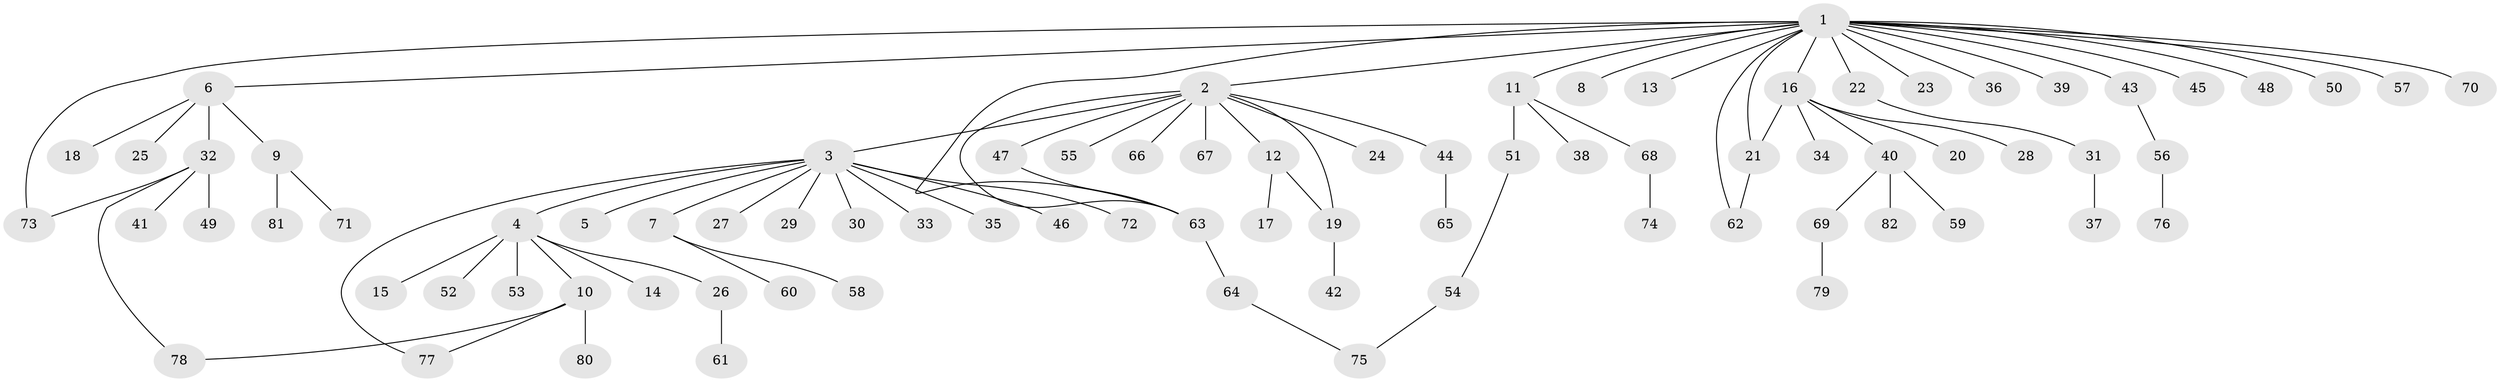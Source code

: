 // Generated by graph-tools (version 1.1) at 2025/01/03/09/25 03:01:45]
// undirected, 82 vertices, 90 edges
graph export_dot {
graph [start="1"]
  node [color=gray90,style=filled];
  1;
  2;
  3;
  4;
  5;
  6;
  7;
  8;
  9;
  10;
  11;
  12;
  13;
  14;
  15;
  16;
  17;
  18;
  19;
  20;
  21;
  22;
  23;
  24;
  25;
  26;
  27;
  28;
  29;
  30;
  31;
  32;
  33;
  34;
  35;
  36;
  37;
  38;
  39;
  40;
  41;
  42;
  43;
  44;
  45;
  46;
  47;
  48;
  49;
  50;
  51;
  52;
  53;
  54;
  55;
  56;
  57;
  58;
  59;
  60;
  61;
  62;
  63;
  64;
  65;
  66;
  67;
  68;
  69;
  70;
  71;
  72;
  73;
  74;
  75;
  76;
  77;
  78;
  79;
  80;
  81;
  82;
  1 -- 2;
  1 -- 6;
  1 -- 8;
  1 -- 11;
  1 -- 13;
  1 -- 16;
  1 -- 21;
  1 -- 22;
  1 -- 23;
  1 -- 36;
  1 -- 39;
  1 -- 43;
  1 -- 45;
  1 -- 48;
  1 -- 50;
  1 -- 57;
  1 -- 62;
  1 -- 63;
  1 -- 70;
  1 -- 73;
  2 -- 3;
  2 -- 12;
  2 -- 19;
  2 -- 24;
  2 -- 44;
  2 -- 47;
  2 -- 55;
  2 -- 63;
  2 -- 66;
  2 -- 67;
  3 -- 4;
  3 -- 5;
  3 -- 7;
  3 -- 27;
  3 -- 29;
  3 -- 30;
  3 -- 33;
  3 -- 35;
  3 -- 46;
  3 -- 72;
  3 -- 77;
  4 -- 10;
  4 -- 14;
  4 -- 15;
  4 -- 26;
  4 -- 52;
  4 -- 53;
  6 -- 9;
  6 -- 18;
  6 -- 25;
  6 -- 32;
  7 -- 58;
  7 -- 60;
  9 -- 71;
  9 -- 81;
  10 -- 77;
  10 -- 78;
  10 -- 80;
  11 -- 38;
  11 -- 51;
  11 -- 68;
  12 -- 17;
  12 -- 19;
  16 -- 20;
  16 -- 21;
  16 -- 28;
  16 -- 34;
  16 -- 40;
  19 -- 42;
  21 -- 62;
  22 -- 31;
  26 -- 61;
  31 -- 37;
  32 -- 41;
  32 -- 49;
  32 -- 73;
  32 -- 78;
  40 -- 59;
  40 -- 69;
  40 -- 82;
  43 -- 56;
  44 -- 65;
  47 -- 63;
  51 -- 54;
  54 -- 75;
  56 -- 76;
  63 -- 64;
  64 -- 75;
  68 -- 74;
  69 -- 79;
}
